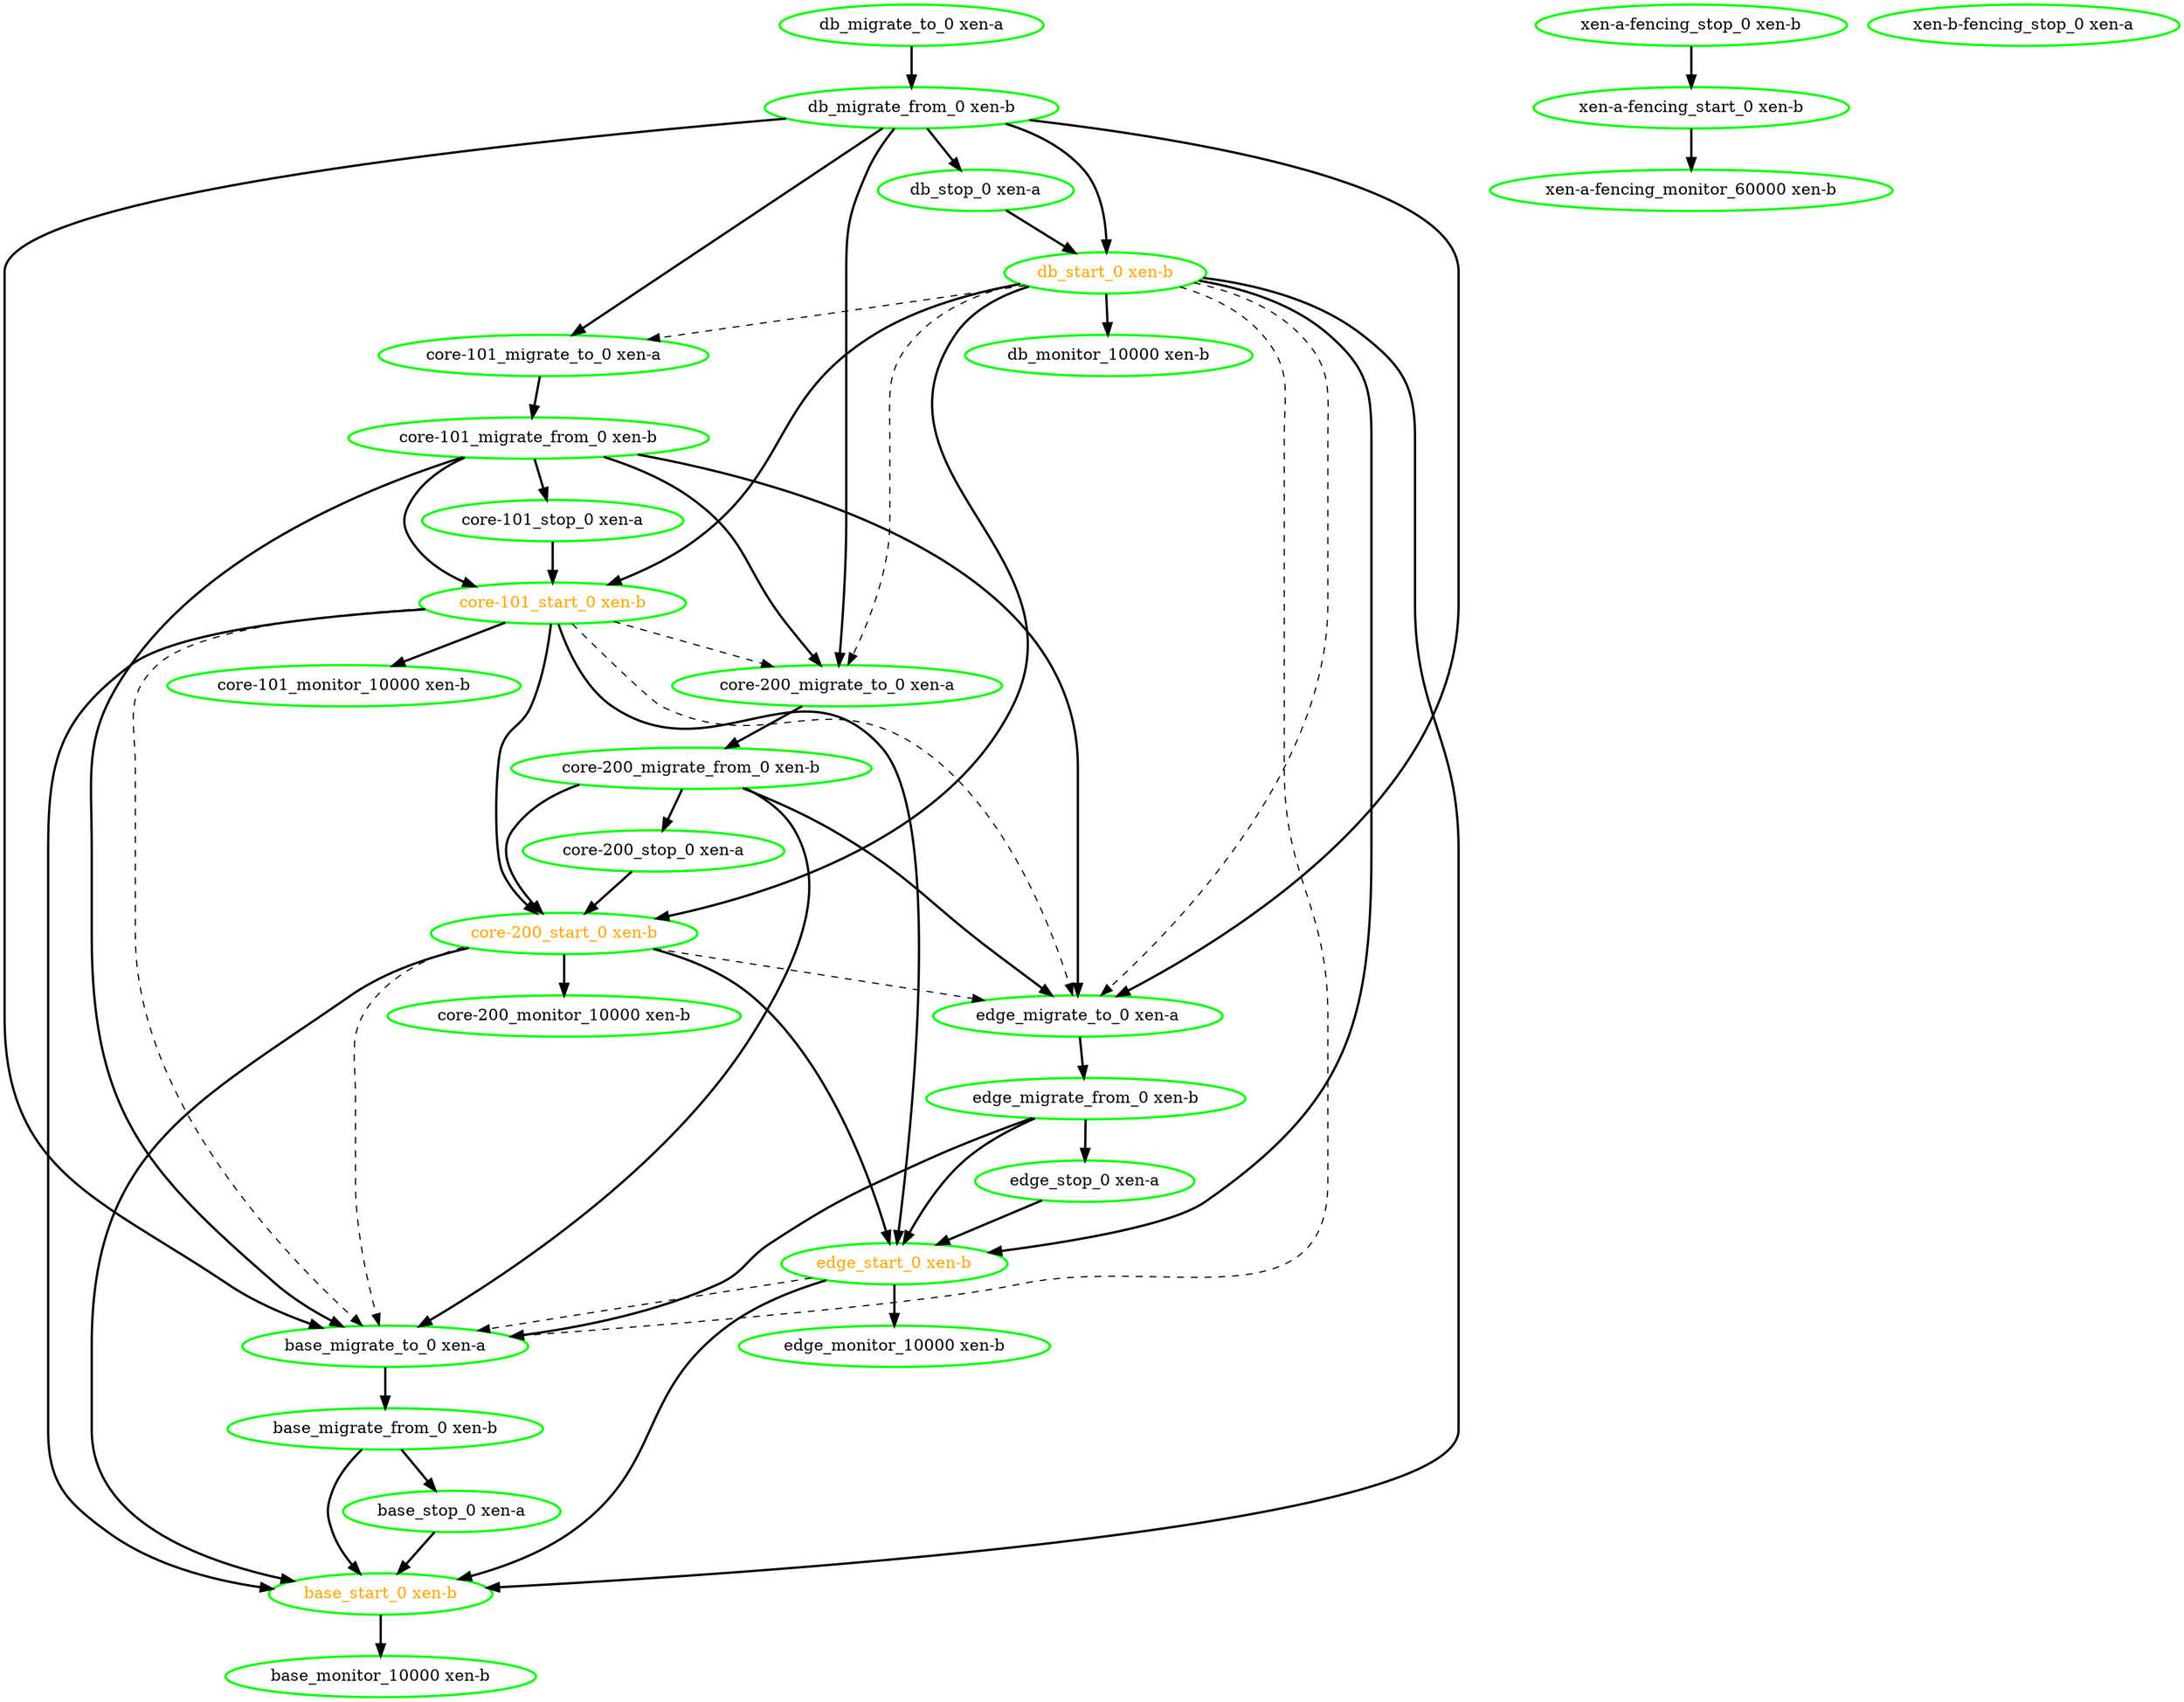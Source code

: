 digraph "g" {
"base_migrate_from_0 xen-b" -> "base_start_0 xen-b" [ style = bold]
"base_migrate_from_0 xen-b" -> "base_stop_0 xen-a" [ style = bold]
"base_migrate_from_0 xen-b" [ style=bold color="green" fontcolor="black" ]
"base_migrate_to_0 xen-a" -> "base_migrate_from_0 xen-b" [ style = bold]
"base_migrate_to_0 xen-a" [ style=bold color="green" fontcolor="black" ]
"base_monitor_10000 xen-b" [ style=bold color="green" fontcolor="black" ]
"base_start_0 xen-b" -> "base_monitor_10000 xen-b" [ style = bold]
"base_start_0 xen-b" [ style=bold color="green" fontcolor="orange" ]
"base_stop_0 xen-a" -> "base_start_0 xen-b" [ style = bold]
"base_stop_0 xen-a" [ style=bold color="green" fontcolor="black" ]
"core-101_migrate_from_0 xen-b" -> "base_migrate_to_0 xen-a" [ style = bold]
"core-101_migrate_from_0 xen-b" -> "core-101_start_0 xen-b" [ style = bold]
"core-101_migrate_from_0 xen-b" -> "core-101_stop_0 xen-a" [ style = bold]
"core-101_migrate_from_0 xen-b" -> "core-200_migrate_to_0 xen-a" [ style = bold]
"core-101_migrate_from_0 xen-b" -> "edge_migrate_to_0 xen-a" [ style = bold]
"core-101_migrate_from_0 xen-b" [ style=bold color="green" fontcolor="black" ]
"core-101_migrate_to_0 xen-a" -> "core-101_migrate_from_0 xen-b" [ style = bold]
"core-101_migrate_to_0 xen-a" [ style=bold color="green" fontcolor="black" ]
"core-101_monitor_10000 xen-b" [ style=bold color="green" fontcolor="black" ]
"core-101_start_0 xen-b" -> "base_migrate_to_0 xen-a" [ style = dashed]
"core-101_start_0 xen-b" -> "base_start_0 xen-b" [ style = bold]
"core-101_start_0 xen-b" -> "core-101_monitor_10000 xen-b" [ style = bold]
"core-101_start_0 xen-b" -> "core-200_migrate_to_0 xen-a" [ style = dashed]
"core-101_start_0 xen-b" -> "core-200_start_0 xen-b" [ style = bold]
"core-101_start_0 xen-b" -> "edge_migrate_to_0 xen-a" [ style = dashed]
"core-101_start_0 xen-b" -> "edge_start_0 xen-b" [ style = bold]
"core-101_start_0 xen-b" [ style=bold color="green" fontcolor="orange" ]
"core-101_stop_0 xen-a" -> "core-101_start_0 xen-b" [ style = bold]
"core-101_stop_0 xen-a" [ style=bold color="green" fontcolor="black" ]
"core-200_migrate_from_0 xen-b" -> "base_migrate_to_0 xen-a" [ style = bold]
"core-200_migrate_from_0 xen-b" -> "core-200_start_0 xen-b" [ style = bold]
"core-200_migrate_from_0 xen-b" -> "core-200_stop_0 xen-a" [ style = bold]
"core-200_migrate_from_0 xen-b" -> "edge_migrate_to_0 xen-a" [ style = bold]
"core-200_migrate_from_0 xen-b" [ style=bold color="green" fontcolor="black" ]
"core-200_migrate_to_0 xen-a" -> "core-200_migrate_from_0 xen-b" [ style = bold]
"core-200_migrate_to_0 xen-a" [ style=bold color="green" fontcolor="black" ]
"core-200_monitor_10000 xen-b" [ style=bold color="green" fontcolor="black" ]
"core-200_start_0 xen-b" -> "base_migrate_to_0 xen-a" [ style = dashed]
"core-200_start_0 xen-b" -> "base_start_0 xen-b" [ style = bold]
"core-200_start_0 xen-b" -> "core-200_monitor_10000 xen-b" [ style = bold]
"core-200_start_0 xen-b" -> "edge_migrate_to_0 xen-a" [ style = dashed]
"core-200_start_0 xen-b" -> "edge_start_0 xen-b" [ style = bold]
"core-200_start_0 xen-b" [ style=bold color="green" fontcolor="orange" ]
"core-200_stop_0 xen-a" -> "core-200_start_0 xen-b" [ style = bold]
"core-200_stop_0 xen-a" [ style=bold color="green" fontcolor="black" ]
"db_migrate_from_0 xen-b" -> "base_migrate_to_0 xen-a" [ style = bold]
"db_migrate_from_0 xen-b" -> "core-101_migrate_to_0 xen-a" [ style = bold]
"db_migrate_from_0 xen-b" -> "core-200_migrate_to_0 xen-a" [ style = bold]
"db_migrate_from_0 xen-b" -> "db_start_0 xen-b" [ style = bold]
"db_migrate_from_0 xen-b" -> "db_stop_0 xen-a" [ style = bold]
"db_migrate_from_0 xen-b" -> "edge_migrate_to_0 xen-a" [ style = bold]
"db_migrate_from_0 xen-b" [ style=bold color="green" fontcolor="black" ]
"db_migrate_to_0 xen-a" -> "db_migrate_from_0 xen-b" [ style = bold]
"db_migrate_to_0 xen-a" [ style=bold color="green" fontcolor="black" ]
"db_monitor_10000 xen-b" [ style=bold color="green" fontcolor="black" ]
"db_start_0 xen-b" -> "base_migrate_to_0 xen-a" [ style = dashed]
"db_start_0 xen-b" -> "base_start_0 xen-b" [ style = bold]
"db_start_0 xen-b" -> "core-101_migrate_to_0 xen-a" [ style = dashed]
"db_start_0 xen-b" -> "core-101_start_0 xen-b" [ style = bold]
"db_start_0 xen-b" -> "core-200_migrate_to_0 xen-a" [ style = dashed]
"db_start_0 xen-b" -> "core-200_start_0 xen-b" [ style = bold]
"db_start_0 xen-b" -> "db_monitor_10000 xen-b" [ style = bold]
"db_start_0 xen-b" -> "edge_migrate_to_0 xen-a" [ style = dashed]
"db_start_0 xen-b" -> "edge_start_0 xen-b" [ style = bold]
"db_start_0 xen-b" [ style=bold color="green" fontcolor="orange" ]
"db_stop_0 xen-a" -> "db_start_0 xen-b" [ style = bold]
"db_stop_0 xen-a" [ style=bold color="green" fontcolor="black" ]
"edge_migrate_from_0 xen-b" -> "base_migrate_to_0 xen-a" [ style = bold]
"edge_migrate_from_0 xen-b" -> "edge_start_0 xen-b" [ style = bold]
"edge_migrate_from_0 xen-b" -> "edge_stop_0 xen-a" [ style = bold]
"edge_migrate_from_0 xen-b" [ style=bold color="green" fontcolor="black" ]
"edge_migrate_to_0 xen-a" -> "edge_migrate_from_0 xen-b" [ style = bold]
"edge_migrate_to_0 xen-a" [ style=bold color="green" fontcolor="black" ]
"edge_monitor_10000 xen-b" [ style=bold color="green" fontcolor="black" ]
"edge_start_0 xen-b" -> "base_migrate_to_0 xen-a" [ style = dashed]
"edge_start_0 xen-b" -> "base_start_0 xen-b" [ style = bold]
"edge_start_0 xen-b" -> "edge_monitor_10000 xen-b" [ style = bold]
"edge_start_0 xen-b" [ style=bold color="green" fontcolor="orange" ]
"edge_stop_0 xen-a" -> "edge_start_0 xen-b" [ style = bold]
"edge_stop_0 xen-a" [ style=bold color="green" fontcolor="black" ]
"xen-a-fencing_monitor_60000 xen-b" [ style=bold color="green" fontcolor="black" ]
"xen-a-fencing_start_0 xen-b" -> "xen-a-fencing_monitor_60000 xen-b" [ style = bold]
"xen-a-fencing_start_0 xen-b" [ style=bold color="green" fontcolor="black" ]
"xen-a-fencing_stop_0 xen-b" -> "xen-a-fencing_start_0 xen-b" [ style = bold]
"xen-a-fencing_stop_0 xen-b" [ style=bold color="green" fontcolor="black" ]
"xen-b-fencing_stop_0 xen-a" [ style=bold color="green" fontcolor="black" ]
}
